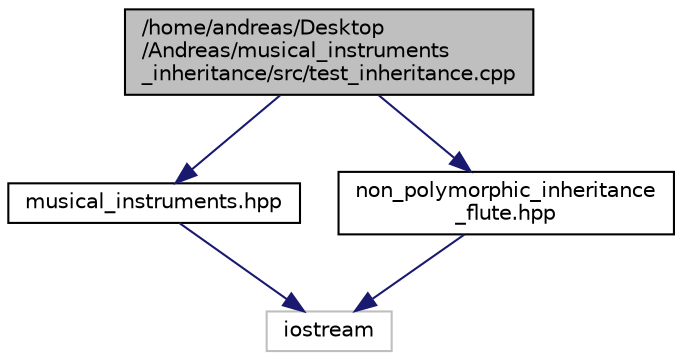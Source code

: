 digraph "/home/andreas/Desktop/Andreas/musical_instruments_inheritance/src/test_inheritance.cpp"
{
  edge [fontname="Helvetica",fontsize="10",labelfontname="Helvetica",labelfontsize="10"];
  node [fontname="Helvetica",fontsize="10",shape=record];
  Node1 [label="/home/andreas/Desktop\l/Andreas/musical_instruments\l_inheritance/src/test_inheritance.cpp",height=0.2,width=0.4,color="black", fillcolor="grey75", style="filled", fontcolor="black"];
  Node1 -> Node2 [color="midnightblue",fontsize="10",style="solid",fontname="Helvetica"];
  Node2 [label="musical_instruments.hpp",height=0.2,width=0.4,color="black", fillcolor="white", style="filled",URL="$musical__instruments_8hpp.html",tooltip="File contains declaration of polymorphic multi inheritance class hierarchy of musical instruments..."];
  Node2 -> Node3 [color="midnightblue",fontsize="10",style="solid",fontname="Helvetica"];
  Node3 [label="iostream",height=0.2,width=0.4,color="grey75", fillcolor="white", style="filled"];
  Node1 -> Node4 [color="midnightblue",fontsize="10",style="solid",fontname="Helvetica"];
  Node4 [label="non_polymorphic_inheritance\l_flute.hpp",height=0.2,width=0.4,color="black", fillcolor="white", style="filled",URL="$non__polymorphic__inheritance__flute_8hpp.html",tooltip="File contains declaration of Concert_flute base class and piccolo derived class. "];
  Node4 -> Node3 [color="midnightblue",fontsize="10",style="solid",fontname="Helvetica"];
}
